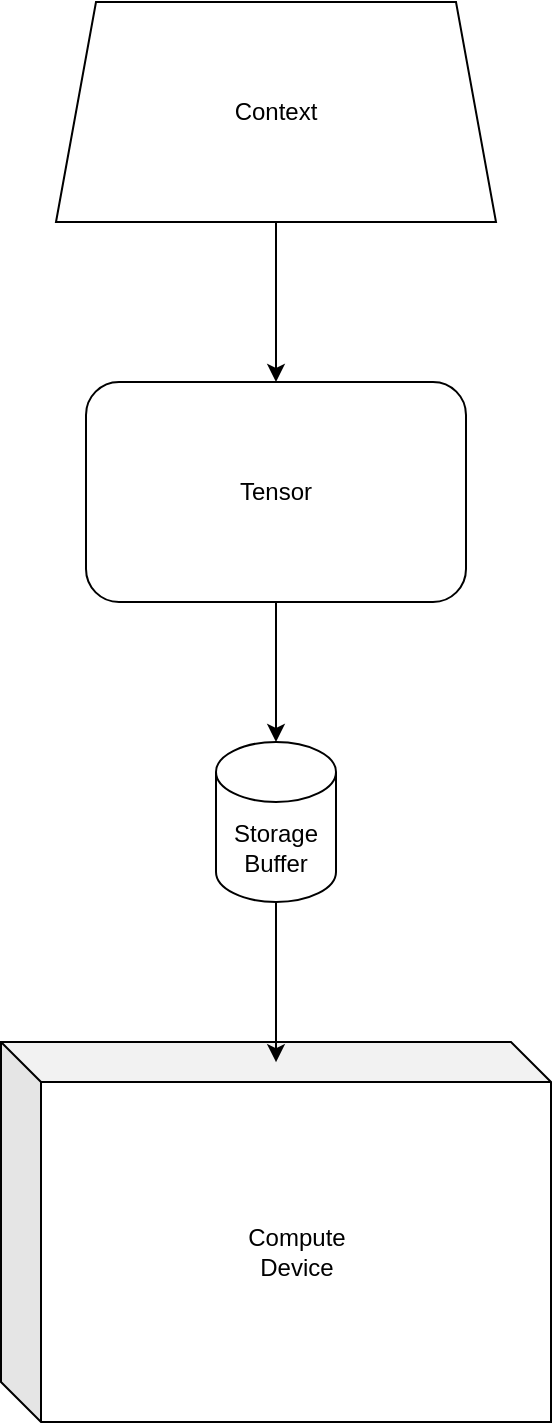 <mxfile version="26.0.10">
  <diagram name="Page-1" id="cvQAgtKk_T6p_G8VbtNu">
    <mxGraphModel dx="2164" dy="1881" grid="1" gridSize="10" guides="1" tooltips="1" connect="1" arrows="1" fold="1" page="1" pageScale="1" pageWidth="850" pageHeight="1100" math="0" shadow="0">
      <root>
        <mxCell id="0" />
        <mxCell id="1" parent="0" />
        <mxCell id="KEFCfTargT9tUixsNKkg-7" value="" style="edgeStyle=orthogonalEdgeStyle;rounded=0;orthogonalLoop=1;jettySize=auto;html=1;" edge="1" parent="1" source="KEFCfTargT9tUixsNKkg-5" target="KEFCfTargT9tUixsNKkg-6">
          <mxGeometry relative="1" as="geometry" />
        </mxCell>
        <mxCell id="KEFCfTargT9tUixsNKkg-5" value="Tensor" style="rounded=1;whiteSpace=wrap;html=1;" vertex="1" parent="1">
          <mxGeometry x="40" width="190" height="110" as="geometry" />
        </mxCell>
        <mxCell id="KEFCfTargT9tUixsNKkg-6" value="Storage&lt;br&gt;Buffer" style="shape=cylinder3;whiteSpace=wrap;html=1;boundedLbl=1;backgroundOutline=1;size=15;" vertex="1" parent="1">
          <mxGeometry x="105" y="180" width="60" height="80" as="geometry" />
        </mxCell>
        <mxCell id="KEFCfTargT9tUixsNKkg-8" value="Compute&lt;br&gt;Device" style="shape=cube;whiteSpace=wrap;html=1;boundedLbl=1;backgroundOutline=1;darkOpacity=0.05;darkOpacity2=0.1;" vertex="1" parent="1">
          <mxGeometry x="-2.5" y="330" width="275" height="190" as="geometry" />
        </mxCell>
        <mxCell id="KEFCfTargT9tUixsNKkg-12" style="edgeStyle=orthogonalEdgeStyle;rounded=0;orthogonalLoop=1;jettySize=auto;html=1;entryX=0.5;entryY=0;entryDx=0;entryDy=0;" edge="1" parent="1" source="KEFCfTargT9tUixsNKkg-10" target="KEFCfTargT9tUixsNKkg-5">
          <mxGeometry relative="1" as="geometry" />
        </mxCell>
        <mxCell id="KEFCfTargT9tUixsNKkg-10" value="Context" style="shape=trapezoid;perimeter=trapezoidPerimeter;whiteSpace=wrap;html=1;fixedSize=1;" vertex="1" parent="1">
          <mxGeometry x="25" y="-190" width="220" height="110" as="geometry" />
        </mxCell>
        <mxCell id="KEFCfTargT9tUixsNKkg-14" style="edgeStyle=orthogonalEdgeStyle;rounded=0;orthogonalLoop=1;jettySize=auto;html=1;exitX=0.5;exitY=1;exitDx=0;exitDy=0;exitPerimeter=0;entryX=0.5;entryY=0.053;entryDx=0;entryDy=0;entryPerimeter=0;" edge="1" parent="1" source="KEFCfTargT9tUixsNKkg-6" target="KEFCfTargT9tUixsNKkg-8">
          <mxGeometry relative="1" as="geometry" />
        </mxCell>
      </root>
    </mxGraphModel>
  </diagram>
</mxfile>
